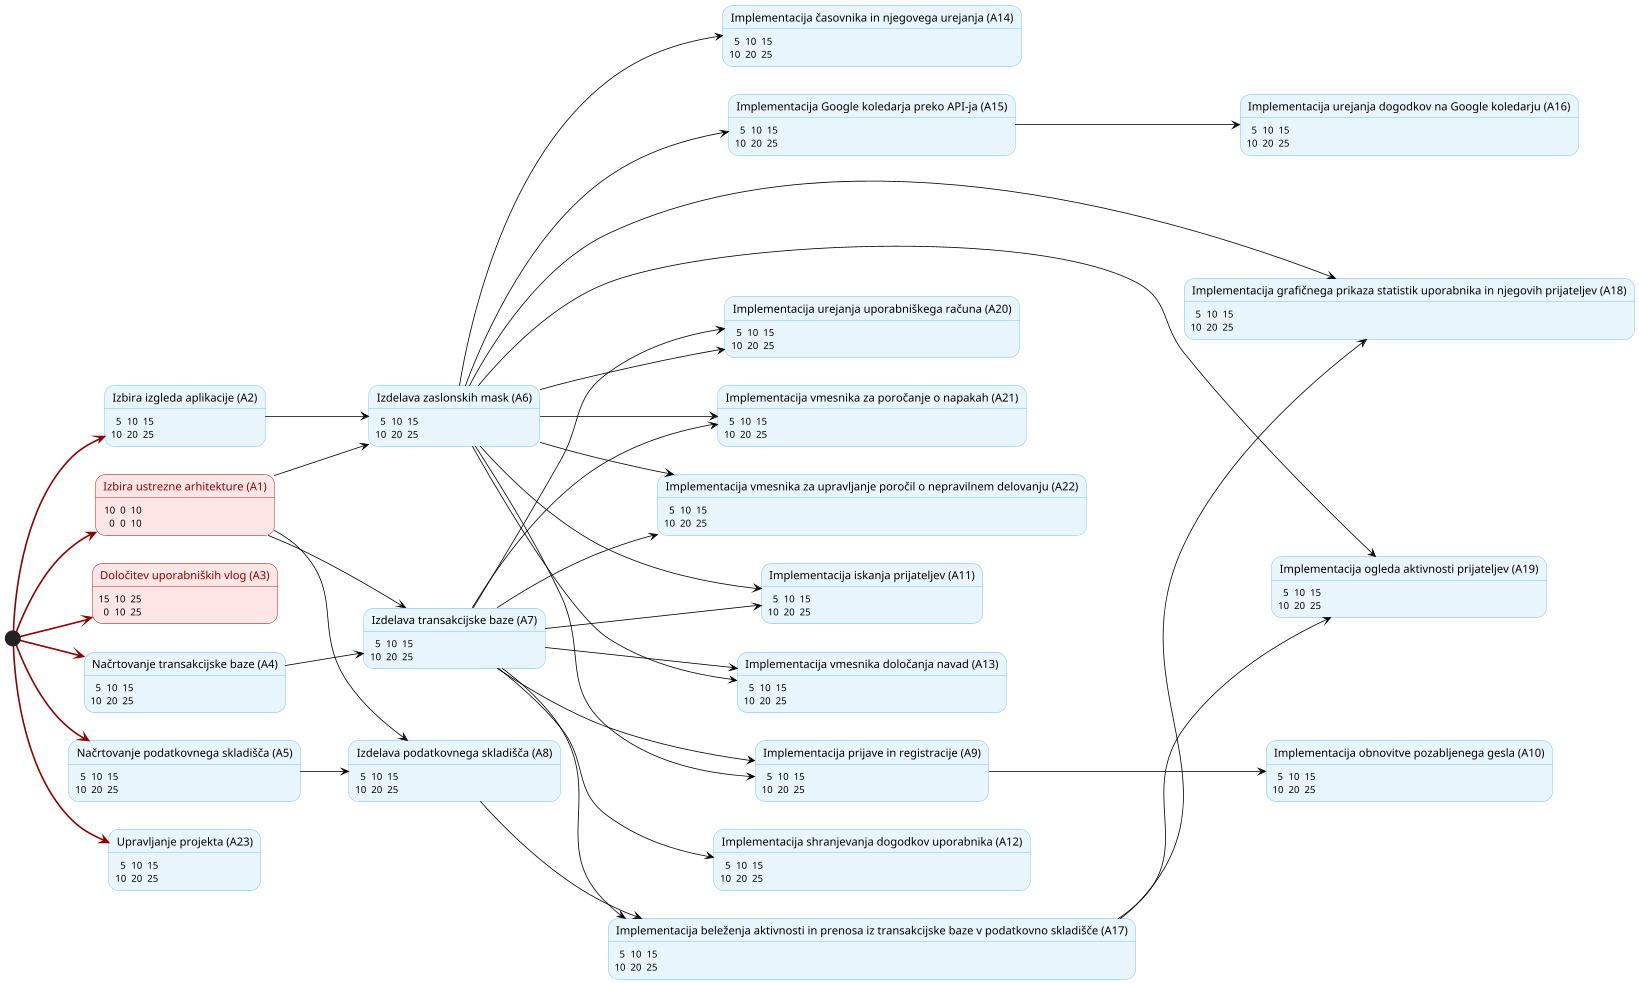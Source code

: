 @startuml "PERT diagram"

skinparam backgroundColor transparent
left to right direction

scale 0.8

<style>
stateDiagram {
  arrow {
    LineColor black
  }
}
</style>

skinparam State {
  BackgroundColor #e8f5fd
  BorderColor #5FB8EC
}

skinparam defaultTextAlignment center

state "<color:darkred>Izbira ustrezne arhitekture (A1)</color>" as A1 #ffe6e6;line:darkred : <#ffe6e6,#ffe6e6>|  10 | 0 | 10 |\n|    0 | 0 | 10 |
state "Izbira izgleda aplikacije (A2)" as A2 : <#e8f5fd,#e8f5fd>|   5 | 10 | 15 |\n| 10 | 20 | 25 |
state "<color:darkred>Določitev uporabniških vlog (A3)</color>" as A3 #ffe6e6;line:darkred : <#ffe6e6,#ffe6e6>| 15 | 10 | 25 |\n|   0 | 10 | 25 |
state "Načrtovanje transakcijske baze (A4)" as A4 : <#e8f5fd,#e8f5fd>|   5 | 10 | 15 |\n| 10 | 20 | 25 |
state "Načrtovanje podatkovnega skladišča (A5)" as A5 : <#e8f5fd,#e8f5fd>|   5 | 10 | 15 |\n| 10 | 20 | 25 |
state "Izdelava zaslonskih mask (A6)" as A6 : <#e8f5fd,#e8f5fd>|   5 | 10 | 15 |\n| 10 | 20 | 25 |
state "Izdelava transakcijske baze (A7)" as A7 : <#e8f5fd,#e8f5fd>|   5 | 10 | 15 |\n| 10 | 20 | 25 |
state "Izdelava podatkovnega skladišča (A8)" as A8 : <#e8f5fd,#e8f5fd>|   5 | 10 | 15 |\n| 10 | 20 | 25 |
state "Implementacija prijave in registracije (A9)" as A9 : <#e8f5fd,#e8f5fd>|   5 | 10 | 15 |\n| 10 | 20 | 25 |
state "Implementacija obnovitve pozabljenega gesla (A10)" as A10 : <#e8f5fd,#e8f5fd>|   5 | 10 | 15 |\n| 10 | 20 | 25 |
state "Implementacija iskanja prijateljev (A11)" as A11 : <#e8f5fd,#e8f5fd>|   5 | 10 | 15 |\n| 10 | 20 | 25 |
state "Implementacija shranjevanja dogodkov uporabnika (A12)" as A12 : <#e8f5fd,#e8f5fd>|   5 | 10 | 15 |\n| 10 | 20 | 25 |
state "Implementacija vmesnika določanja navad (A13)" as A13 : <#e8f5fd,#e8f5fd>|   5 | 10 | 15 |\n| 10 | 20 | 25 |
state "Implementacija časovnika in njegovega urejanja (A14)" as A14 : <#e8f5fd,#e8f5fd>|   5 | 10 | 15 |\n| 10 | 20 | 25 |
state "Implementacija Google koledarja preko API-ja (A15)" as A15 : <#e8f5fd,#e8f5fd>|   5 | 10 | 15 |\n| 10 | 20 | 25 |
state "Implementacija urejanja dogodkov na Google koledarju (A16)" as A16 : <#e8f5fd,#e8f5fd>|   5 | 10 | 15 |\n| 10 | 20 | 25 |
state "Implementacija beleženja aktivnosti in prenosa iz transakcijske baze v podatkovno skladišče (A17)" as A17 : <#e8f5fd,#e8f5fd>|   5 | 10 | 15 |\n| 10 | 20 | 25 |
state "Implementacija grafičnega prikaza statistik uporabnika in njegovih prijateljev (A18)" as A18 : <#e8f5fd,#e8f5fd>|   5 | 10 | 15 |\n| 10 | 20 | 25 |
state "Implementacija ogleda aktivnosti prijateljev (A19)" as A19 : <#e8f5fd,#e8f5fd>|   5 | 10 | 15 |\n| 10 | 20 | 25 |
state "Implementacija urejanja uporabniškega računa (A20)" as A20 : <#e8f5fd,#e8f5fd>|   5 | 10 | 15 |\n| 10 | 20 | 25 |
state "Implementacija vmesnika za poročanje o napakah (A21)" as A21 : <#e8f5fd,#e8f5fd>|   5 | 10 | 15 |\n| 10 | 20 | 25 |
state "Implementacija vmesnika za upravljanje poročil o nepravilnem delovanju (A22)" as A22 : <#e8f5fd,#e8f5fd>|   5 | 10 | 15 |\n| 10 | 20 | 25 |
state "Upravljanje projekta (A23)" as A23 : <#e8f5fd,#e8f5fd>|   5 | 10 | 15 |\n| 10 | 20 | 25 |

[*] -[#darkred,bold]-> A1
[*] -[#darkred,bold]-> A2
[*] -[#darkred,bold]-> A3
[*] -[#darkred,bold]-> A4
[*] -[#darkred,bold]-> A5

A1 --> A6
A2 --> A6

A1 --> A7
A4 --> A7

A1 --> A8
A5 --> A8

A6 --> A9
A7 --> A9

A9 --> A10

A6 --> A11
A7 --> A11

A7 --> A12

A6 --> A13
A7 --> A13

A6 --> A14

A6 --> A15

A15 --> A16

A7 --> A17
A8 --> A17

A6 --> A18
A17 --> A18

A6 --> A19
A17 --> A19

A6 --> A20
A7 --> A20

A6 --> A21
A7 --> A21

A6 --> A22
A7 --> A22

[*] -[#darkred,bold]-> A23

'A3 --> [*]
'A23 --> [*]
'A14 --> [*]
'A13 --> [*]
'A20 --> [*]
'A21 --> [*]
'A1 --> A2
'A1 -[#darkred,bold]-> A3
'A2 --> [*]
'A3 -[#darkred,bold]-> [*]

@enduml
